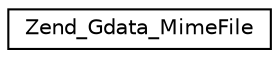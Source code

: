 digraph G
{
  edge [fontname="Helvetica",fontsize="10",labelfontname="Helvetica",labelfontsize="10"];
  node [fontname="Helvetica",fontsize="10",shape=record];
  rankdir="LR";
  Node1 [label="Zend_Gdata_MimeFile",height=0.2,width=0.4,color="black", fillcolor="white", style="filled",URL="$class_zend___gdata___mime_file.html"];
}
